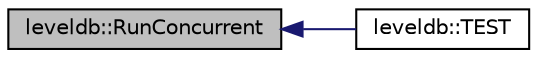 digraph "leveldb::RunConcurrent"
{
  edge [fontname="Helvetica",fontsize="10",labelfontname="Helvetica",labelfontsize="10"];
  node [fontname="Helvetica",fontsize="10",shape=record];
  rankdir="LR";
  Node1 [label="leveldb::RunConcurrent",height=0.2,width=0.4,color="black", fillcolor="grey75", style="filled" fontcolor="black"];
  Node1 -> Node2 [dir="back",color="midnightblue",fontsize="10",style="solid"];
  Node2 [label="leveldb::TEST",height=0.2,width=0.4,color="black", fillcolor="white", style="filled",URL="$namespaceleveldb.html#a1997f90d2777db110a06646c9a3c7ba2"];
}
